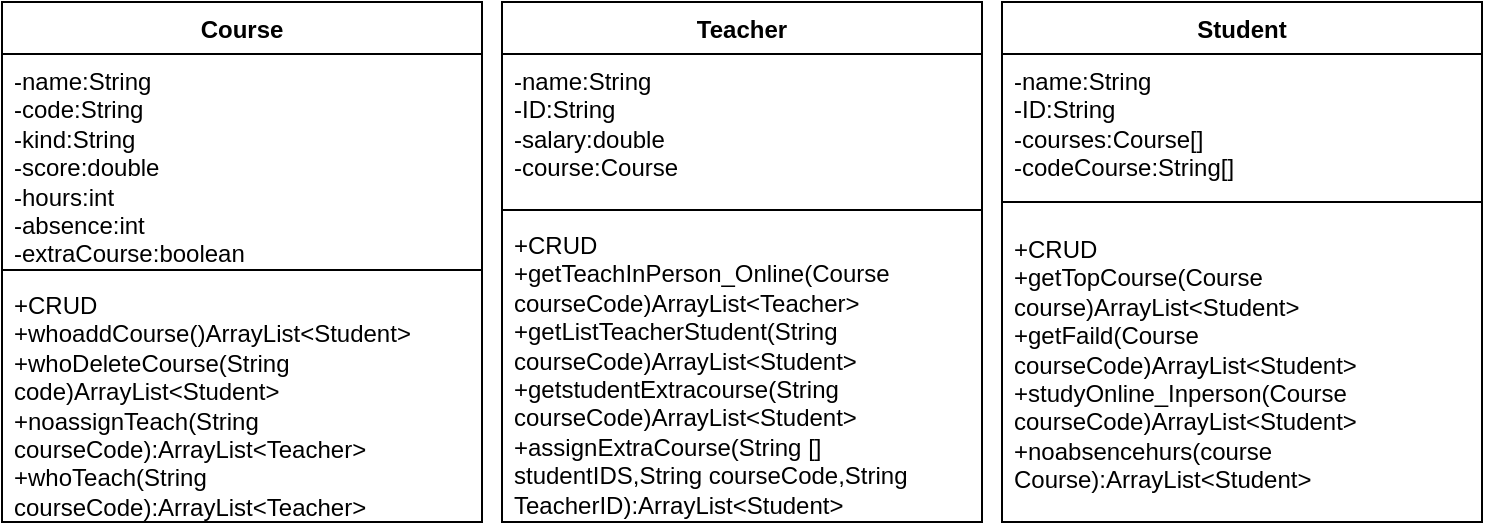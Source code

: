 <mxfile version="24.0.6" type="device">
  <diagram name="Page-1" id="5YjzIczs2EmaYv3rfKZi">
    <mxGraphModel dx="740" dy="1513" grid="1" gridSize="10" guides="1" tooltips="1" connect="1" arrows="1" fold="1" page="1" pageScale="1" pageWidth="827" pageHeight="1169" math="0" shadow="0">
      <root>
        <mxCell id="0" />
        <mxCell id="1" parent="0" />
        <mxCell id="h-g6llxoDv6lBoZENlql-2" value="Course" style="swimlane;fontStyle=1;align=center;verticalAlign=top;childLayout=stackLayout;horizontal=1;startSize=26;horizontalStack=0;resizeParent=1;resizeParentMax=0;resizeLast=0;collapsible=1;marginBottom=0;whiteSpace=wrap;html=1;" vertex="1" parent="1">
          <mxGeometry x="100" y="-130" width="240" height="260" as="geometry">
            <mxRectangle x="174" y="340" width="80" height="30" as="alternateBounds" />
          </mxGeometry>
        </mxCell>
        <mxCell id="h-g6llxoDv6lBoZENlql-3" value="-name:String&lt;div&gt;&lt;div&gt;-code:String&lt;/div&gt;&lt;/div&gt;&lt;div&gt;-kind:String&lt;/div&gt;&lt;div&gt;-score:double&lt;/div&gt;&lt;div&gt;-hours:int&lt;/div&gt;&lt;div&gt;-absence:int&lt;/div&gt;&lt;div&gt;-extraCourse:boolean&lt;/div&gt;" style="text;strokeColor=none;fillColor=none;align=left;verticalAlign=top;spacingLeft=4;spacingRight=4;overflow=hidden;rotatable=0;points=[[0,0.5],[1,0.5]];portConstraint=eastwest;whiteSpace=wrap;html=1;" vertex="1" parent="h-g6llxoDv6lBoZENlql-2">
          <mxGeometry y="26" width="240" height="104" as="geometry" />
        </mxCell>
        <mxCell id="h-g6llxoDv6lBoZENlql-4" value="" style="line;strokeWidth=1;fillColor=none;align=left;verticalAlign=middle;spacingTop=-1;spacingLeft=3;spacingRight=3;rotatable=0;labelPosition=right;points=[];portConstraint=eastwest;strokeColor=inherit;" vertex="1" parent="h-g6llxoDv6lBoZENlql-2">
          <mxGeometry y="130" width="240" height="8" as="geometry" />
        </mxCell>
        <mxCell id="h-g6llxoDv6lBoZENlql-5" value="+CRUD&lt;div&gt;+whoaddCourse()ArrayList&amp;lt;Student&amp;gt;&lt;/div&gt;&lt;div&gt;+whoDeleteCourse(String code)ArrayList&amp;lt;Student&amp;gt;&lt;/div&gt;&lt;div&gt;+noassignTeach(String courseCode):ArrayList&amp;lt;Teacher&amp;gt;&lt;/div&gt;&lt;div&gt;+whoTeach(&lt;span style=&quot;background-color: initial;&quot;&gt;String courseCode)&lt;/span&gt;&lt;span style=&quot;background-color: initial;&quot;&gt;:ArrayList&amp;lt;Teacher&amp;gt;&lt;/span&gt;&lt;/div&gt;&lt;div&gt;&lt;span style=&quot;background-color: initial;&quot;&gt;&lt;br&gt;&lt;/span&gt;&lt;/div&gt;" style="text;strokeColor=none;fillColor=none;align=left;verticalAlign=top;spacingLeft=4;spacingRight=4;overflow=hidden;rotatable=0;points=[[0,0.5],[1,0.5]];portConstraint=eastwest;whiteSpace=wrap;html=1;" vertex="1" parent="h-g6llxoDv6lBoZENlql-2">
          <mxGeometry y="138" width="240" height="122" as="geometry" />
        </mxCell>
        <mxCell id="h-g6llxoDv6lBoZENlql-6" value="Teacher" style="swimlane;fontStyle=1;align=center;verticalAlign=top;childLayout=stackLayout;horizontal=1;startSize=26;horizontalStack=0;resizeParent=1;resizeParentMax=0;resizeLast=0;collapsible=1;marginBottom=0;whiteSpace=wrap;html=1;" vertex="1" parent="1">
          <mxGeometry x="350" y="-130" width="240" height="260" as="geometry">
            <mxRectangle x="174" y="340" width="80" height="30" as="alternateBounds" />
          </mxGeometry>
        </mxCell>
        <mxCell id="h-g6llxoDv6lBoZENlql-7" value="-name:String&lt;div&gt;&lt;div&gt;-ID:String&lt;/div&gt;&lt;/div&gt;&lt;div&gt;-salary:double&lt;/div&gt;&lt;div&gt;-course:Course&lt;/div&gt;" style="text;strokeColor=none;fillColor=none;align=left;verticalAlign=top;spacingLeft=4;spacingRight=4;overflow=hidden;rotatable=0;points=[[0,0.5],[1,0.5]];portConstraint=eastwest;whiteSpace=wrap;html=1;" vertex="1" parent="h-g6llxoDv6lBoZENlql-6">
          <mxGeometry y="26" width="240" height="74" as="geometry" />
        </mxCell>
        <mxCell id="h-g6llxoDv6lBoZENlql-8" value="" style="line;strokeWidth=1;fillColor=none;align=left;verticalAlign=middle;spacingTop=-1;spacingLeft=3;spacingRight=3;rotatable=0;labelPosition=right;points=[];portConstraint=eastwest;strokeColor=inherit;" vertex="1" parent="h-g6llxoDv6lBoZENlql-6">
          <mxGeometry y="100" width="240" height="8" as="geometry" />
        </mxCell>
        <mxCell id="h-g6llxoDv6lBoZENlql-9" value="+CRUD&lt;div&gt;+getTeachInPerson_Online(Course courseCode)ArrayList&amp;lt;Teacher&amp;gt;&lt;/div&gt;&lt;div&gt;+getListTeacherStudent(String courseCode)ArrayList&amp;lt;Student&amp;gt;&lt;/div&gt;&lt;div&gt;+getstudentExtracourse(String courseCode)ArrayList&amp;lt;Student&amp;gt;&lt;br&gt;&lt;/div&gt;&lt;div&gt;+assignExtraCourse(String [] studentIDS,String courseCode,String TeacherID):ArrayList&amp;lt;Student&amp;gt;&lt;/div&gt;&lt;div&gt;&lt;span style=&quot;background-color: initial;&quot;&gt;&lt;br&gt;&lt;/span&gt;&lt;/div&gt;" style="text;strokeColor=none;fillColor=none;align=left;verticalAlign=top;spacingLeft=4;spacingRight=4;overflow=hidden;rotatable=0;points=[[0,0.5],[1,0.5]];portConstraint=eastwest;whiteSpace=wrap;html=1;" vertex="1" parent="h-g6llxoDv6lBoZENlql-6">
          <mxGeometry y="108" width="240" height="152" as="geometry" />
        </mxCell>
        <mxCell id="h-g6llxoDv6lBoZENlql-10" value="Student" style="swimlane;fontStyle=1;align=center;verticalAlign=top;childLayout=stackLayout;horizontal=1;startSize=26;horizontalStack=0;resizeParent=1;resizeParentMax=0;resizeLast=0;collapsible=1;marginBottom=0;whiteSpace=wrap;html=1;" vertex="1" parent="1">
          <mxGeometry x="600" y="-130" width="240" height="260" as="geometry">
            <mxRectangle x="174" y="340" width="80" height="30" as="alternateBounds" />
          </mxGeometry>
        </mxCell>
        <mxCell id="h-g6llxoDv6lBoZENlql-11" value="-name:String&lt;div&gt;&lt;div&gt;-ID:String&lt;/div&gt;&lt;/div&gt;&lt;div&gt;-courses:Course[]&lt;/div&gt;&lt;div&gt;-codeCourse:String[]&lt;/div&gt;" style="text;strokeColor=none;fillColor=none;align=left;verticalAlign=top;spacingLeft=4;spacingRight=4;overflow=hidden;rotatable=0;points=[[0,0.5],[1,0.5]];portConstraint=eastwest;whiteSpace=wrap;html=1;" vertex="1" parent="h-g6llxoDv6lBoZENlql-10">
          <mxGeometry y="26" width="240" height="64" as="geometry" />
        </mxCell>
        <mxCell id="h-g6llxoDv6lBoZENlql-12" value="" style="line;strokeWidth=1;fillColor=none;align=left;verticalAlign=middle;spacingTop=-1;spacingLeft=3;spacingRight=3;rotatable=0;labelPosition=right;points=[];portConstraint=eastwest;strokeColor=inherit;" vertex="1" parent="h-g6llxoDv6lBoZENlql-10">
          <mxGeometry y="90" width="240" height="20" as="geometry" />
        </mxCell>
        <mxCell id="h-g6llxoDv6lBoZENlql-13" value="+CRUD&lt;div&gt;+getTopCourse(Course course)ArrayList&amp;lt;Student&amp;gt;&lt;/div&gt;&lt;div&gt;+getFaild(Course courseCode)ArrayList&amp;lt;Student&amp;gt;&lt;/div&gt;&lt;div&gt;+studyOnline_Inperson(Course courseCode)ArrayList&amp;lt;Student&amp;gt;&lt;br&gt;&lt;/div&gt;&lt;div&gt;+noabsencehurs(course Course):ArrayList&amp;lt;Student&amp;gt;&lt;/div&gt;&lt;div&gt;&lt;span style=&quot;background-color: initial;&quot;&gt;&lt;br&gt;&lt;/span&gt;&lt;/div&gt;" style="text;strokeColor=none;fillColor=none;align=left;verticalAlign=top;spacingLeft=4;spacingRight=4;overflow=hidden;rotatable=0;points=[[0,0.5],[1,0.5]];portConstraint=eastwest;whiteSpace=wrap;html=1;" vertex="1" parent="h-g6llxoDv6lBoZENlql-10">
          <mxGeometry y="110" width="240" height="150" as="geometry" />
        </mxCell>
      </root>
    </mxGraphModel>
  </diagram>
</mxfile>

